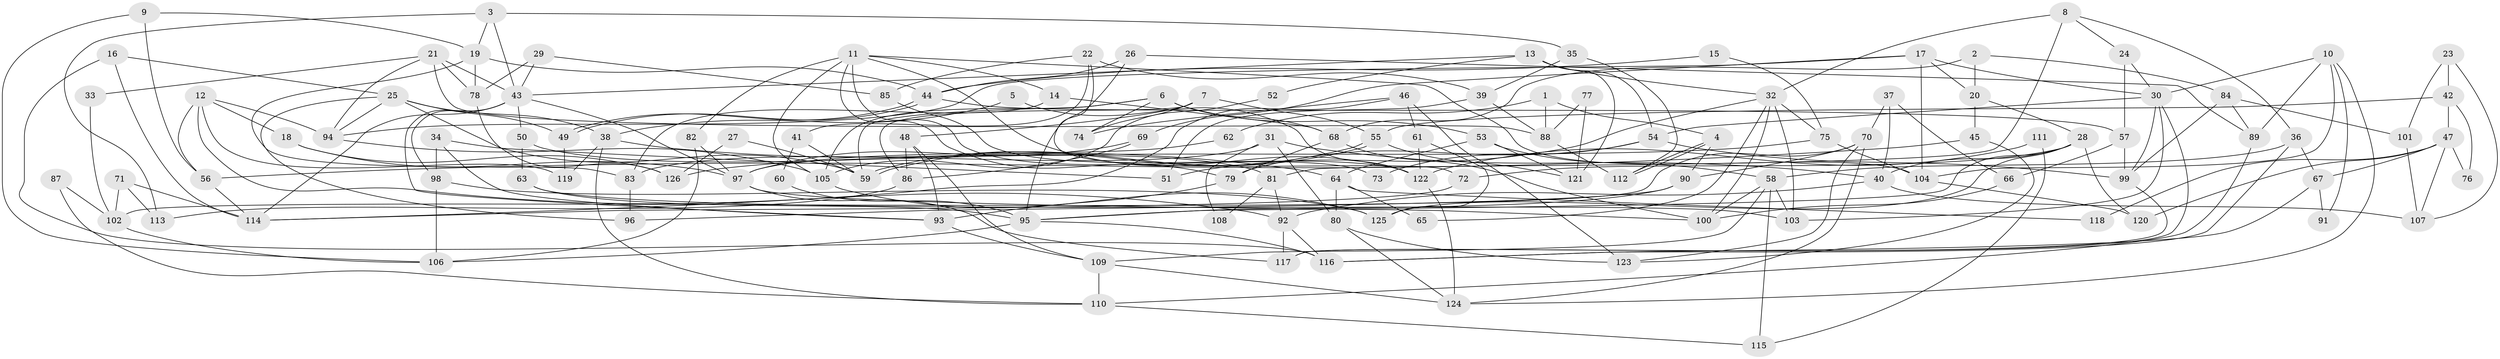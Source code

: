 // coarse degree distribution, {3: 0.17045454545454544, 4: 0.2840909090909091, 2: 0.1590909090909091, 7: 0.09090909090909091, 11: 0.022727272727272728, 6: 0.045454545454545456, 5: 0.14772727272727273, 10: 0.03409090909090909, 9: 0.022727272727272728, 8: 0.011363636363636364, 12: 0.011363636363636364}
// Generated by graph-tools (version 1.1) at 2025/18/03/04/25 18:18:30]
// undirected, 126 vertices, 252 edges
graph export_dot {
graph [start="1"]
  node [color=gray90,style=filled];
  1;
  2;
  3;
  4;
  5;
  6;
  7;
  8;
  9;
  10;
  11;
  12;
  13;
  14;
  15;
  16;
  17;
  18;
  19;
  20;
  21;
  22;
  23;
  24;
  25;
  26;
  27;
  28;
  29;
  30;
  31;
  32;
  33;
  34;
  35;
  36;
  37;
  38;
  39;
  40;
  41;
  42;
  43;
  44;
  45;
  46;
  47;
  48;
  49;
  50;
  51;
  52;
  53;
  54;
  55;
  56;
  57;
  58;
  59;
  60;
  61;
  62;
  63;
  64;
  65;
  66;
  67;
  68;
  69;
  70;
  71;
  72;
  73;
  74;
  75;
  76;
  77;
  78;
  79;
  80;
  81;
  82;
  83;
  84;
  85;
  86;
  87;
  88;
  89;
  90;
  91;
  92;
  93;
  94;
  95;
  96;
  97;
  98;
  99;
  100;
  101;
  102;
  103;
  104;
  105;
  106;
  107;
  108;
  109;
  110;
  111;
  112;
  113;
  114;
  115;
  116;
  117;
  118;
  119;
  120;
  121;
  122;
  123;
  124;
  125;
  126;
  1 -- 4;
  1 -- 88;
  1 -- 62;
  2 -- 68;
  2 -- 84;
  2 -- 20;
  3 -- 19;
  3 -- 43;
  3 -- 35;
  3 -- 113;
  4 -- 112;
  4 -- 112;
  4 -- 90;
  5 -- 122;
  5 -- 38;
  6 -- 59;
  6 -- 68;
  6 -- 53;
  6 -- 74;
  6 -- 105;
  7 -- 74;
  7 -- 48;
  7 -- 55;
  7 -- 86;
  8 -- 32;
  8 -- 36;
  8 -- 24;
  8 -- 81;
  9 -- 19;
  9 -- 106;
  9 -- 56;
  10 -- 104;
  10 -- 30;
  10 -- 89;
  10 -- 91;
  10 -- 124;
  11 -- 122;
  11 -- 105;
  11 -- 14;
  11 -- 73;
  11 -- 79;
  11 -- 82;
  11 -- 104;
  12 -- 119;
  12 -- 92;
  12 -- 18;
  12 -- 56;
  12 -- 94;
  13 -- 32;
  13 -- 43;
  13 -- 52;
  13 -- 54;
  13 -- 121;
  14 -- 68;
  14 -- 83;
  15 -- 44;
  15 -- 75;
  16 -- 114;
  16 -- 25;
  16 -- 116;
  17 -- 94;
  17 -- 20;
  17 -- 30;
  17 -- 69;
  17 -- 104;
  18 -- 97;
  18 -- 126;
  19 -- 44;
  19 -- 78;
  19 -- 83;
  20 -- 28;
  20 -- 45;
  21 -- 94;
  21 -- 78;
  21 -- 33;
  21 -- 43;
  21 -- 88;
  22 -- 72;
  22 -- 39;
  22 -- 41;
  22 -- 85;
  23 -- 107;
  23 -- 101;
  23 -- 42;
  24 -- 30;
  24 -- 57;
  25 -- 38;
  25 -- 96;
  25 -- 49;
  25 -- 59;
  25 -- 94;
  26 -- 44;
  26 -- 95;
  26 -- 89;
  27 -- 59;
  27 -- 126;
  28 -- 40;
  28 -- 120;
  28 -- 72;
  28 -- 95;
  28 -- 125;
  29 -- 43;
  29 -- 85;
  29 -- 78;
  30 -- 103;
  30 -- 54;
  30 -- 99;
  30 -- 117;
  31 -- 83;
  31 -- 40;
  31 -- 80;
  31 -- 108;
  32 -- 100;
  32 -- 103;
  32 -- 51;
  32 -- 65;
  32 -- 75;
  33 -- 102;
  34 -- 93;
  34 -- 98;
  34 -- 51;
  35 -- 112;
  35 -- 39;
  36 -- 58;
  36 -- 116;
  36 -- 67;
  37 -- 70;
  37 -- 66;
  37 -- 40;
  38 -- 64;
  38 -- 110;
  38 -- 119;
  39 -- 51;
  39 -- 88;
  40 -- 92;
  40 -- 107;
  41 -- 59;
  41 -- 60;
  42 -- 55;
  42 -- 47;
  42 -- 76;
  43 -- 98;
  43 -- 50;
  43 -- 93;
  43 -- 97;
  43 -- 114;
  44 -- 49;
  44 -- 49;
  44 -- 57;
  45 -- 56;
  45 -- 123;
  46 -- 114;
  46 -- 123;
  46 -- 61;
  46 -- 74;
  47 -- 67;
  47 -- 76;
  47 -- 107;
  47 -- 118;
  47 -- 120;
  48 -- 93;
  48 -- 86;
  48 -- 109;
  49 -- 119;
  50 -- 81;
  50 -- 63;
  52 -- 105;
  53 -- 121;
  53 -- 58;
  53 -- 64;
  54 -- 73;
  54 -- 79;
  54 -- 99;
  55 -- 59;
  55 -- 59;
  55 -- 121;
  56 -- 114;
  57 -- 99;
  57 -- 66;
  58 -- 109;
  58 -- 100;
  58 -- 103;
  58 -- 115;
  60 -- 95;
  61 -- 125;
  61 -- 122;
  62 -- 97;
  63 -- 95;
  63 -- 103;
  64 -- 80;
  64 -- 65;
  64 -- 118;
  66 -- 100;
  67 -- 116;
  67 -- 91;
  68 -- 79;
  68 -- 100;
  69 -- 97;
  69 -- 86;
  70 -- 124;
  70 -- 123;
  70 -- 90;
  70 -- 102;
  71 -- 114;
  71 -- 113;
  71 -- 102;
  72 -- 114;
  75 -- 104;
  75 -- 126;
  77 -- 88;
  77 -- 121;
  78 -- 126;
  79 -- 93;
  80 -- 124;
  80 -- 123;
  81 -- 92;
  81 -- 108;
  82 -- 97;
  82 -- 106;
  83 -- 96;
  84 -- 89;
  84 -- 99;
  84 -- 101;
  85 -- 122;
  86 -- 113;
  87 -- 110;
  87 -- 102;
  88 -- 112;
  89 -- 110;
  90 -- 95;
  90 -- 96;
  92 -- 117;
  92 -- 116;
  93 -- 109;
  94 -- 105;
  95 -- 106;
  95 -- 116;
  97 -- 117;
  97 -- 100;
  98 -- 106;
  98 -- 125;
  99 -- 117;
  101 -- 107;
  102 -- 106;
  104 -- 120;
  105 -- 125;
  109 -- 110;
  109 -- 124;
  110 -- 115;
  111 -- 122;
  111 -- 115;
  122 -- 124;
}
